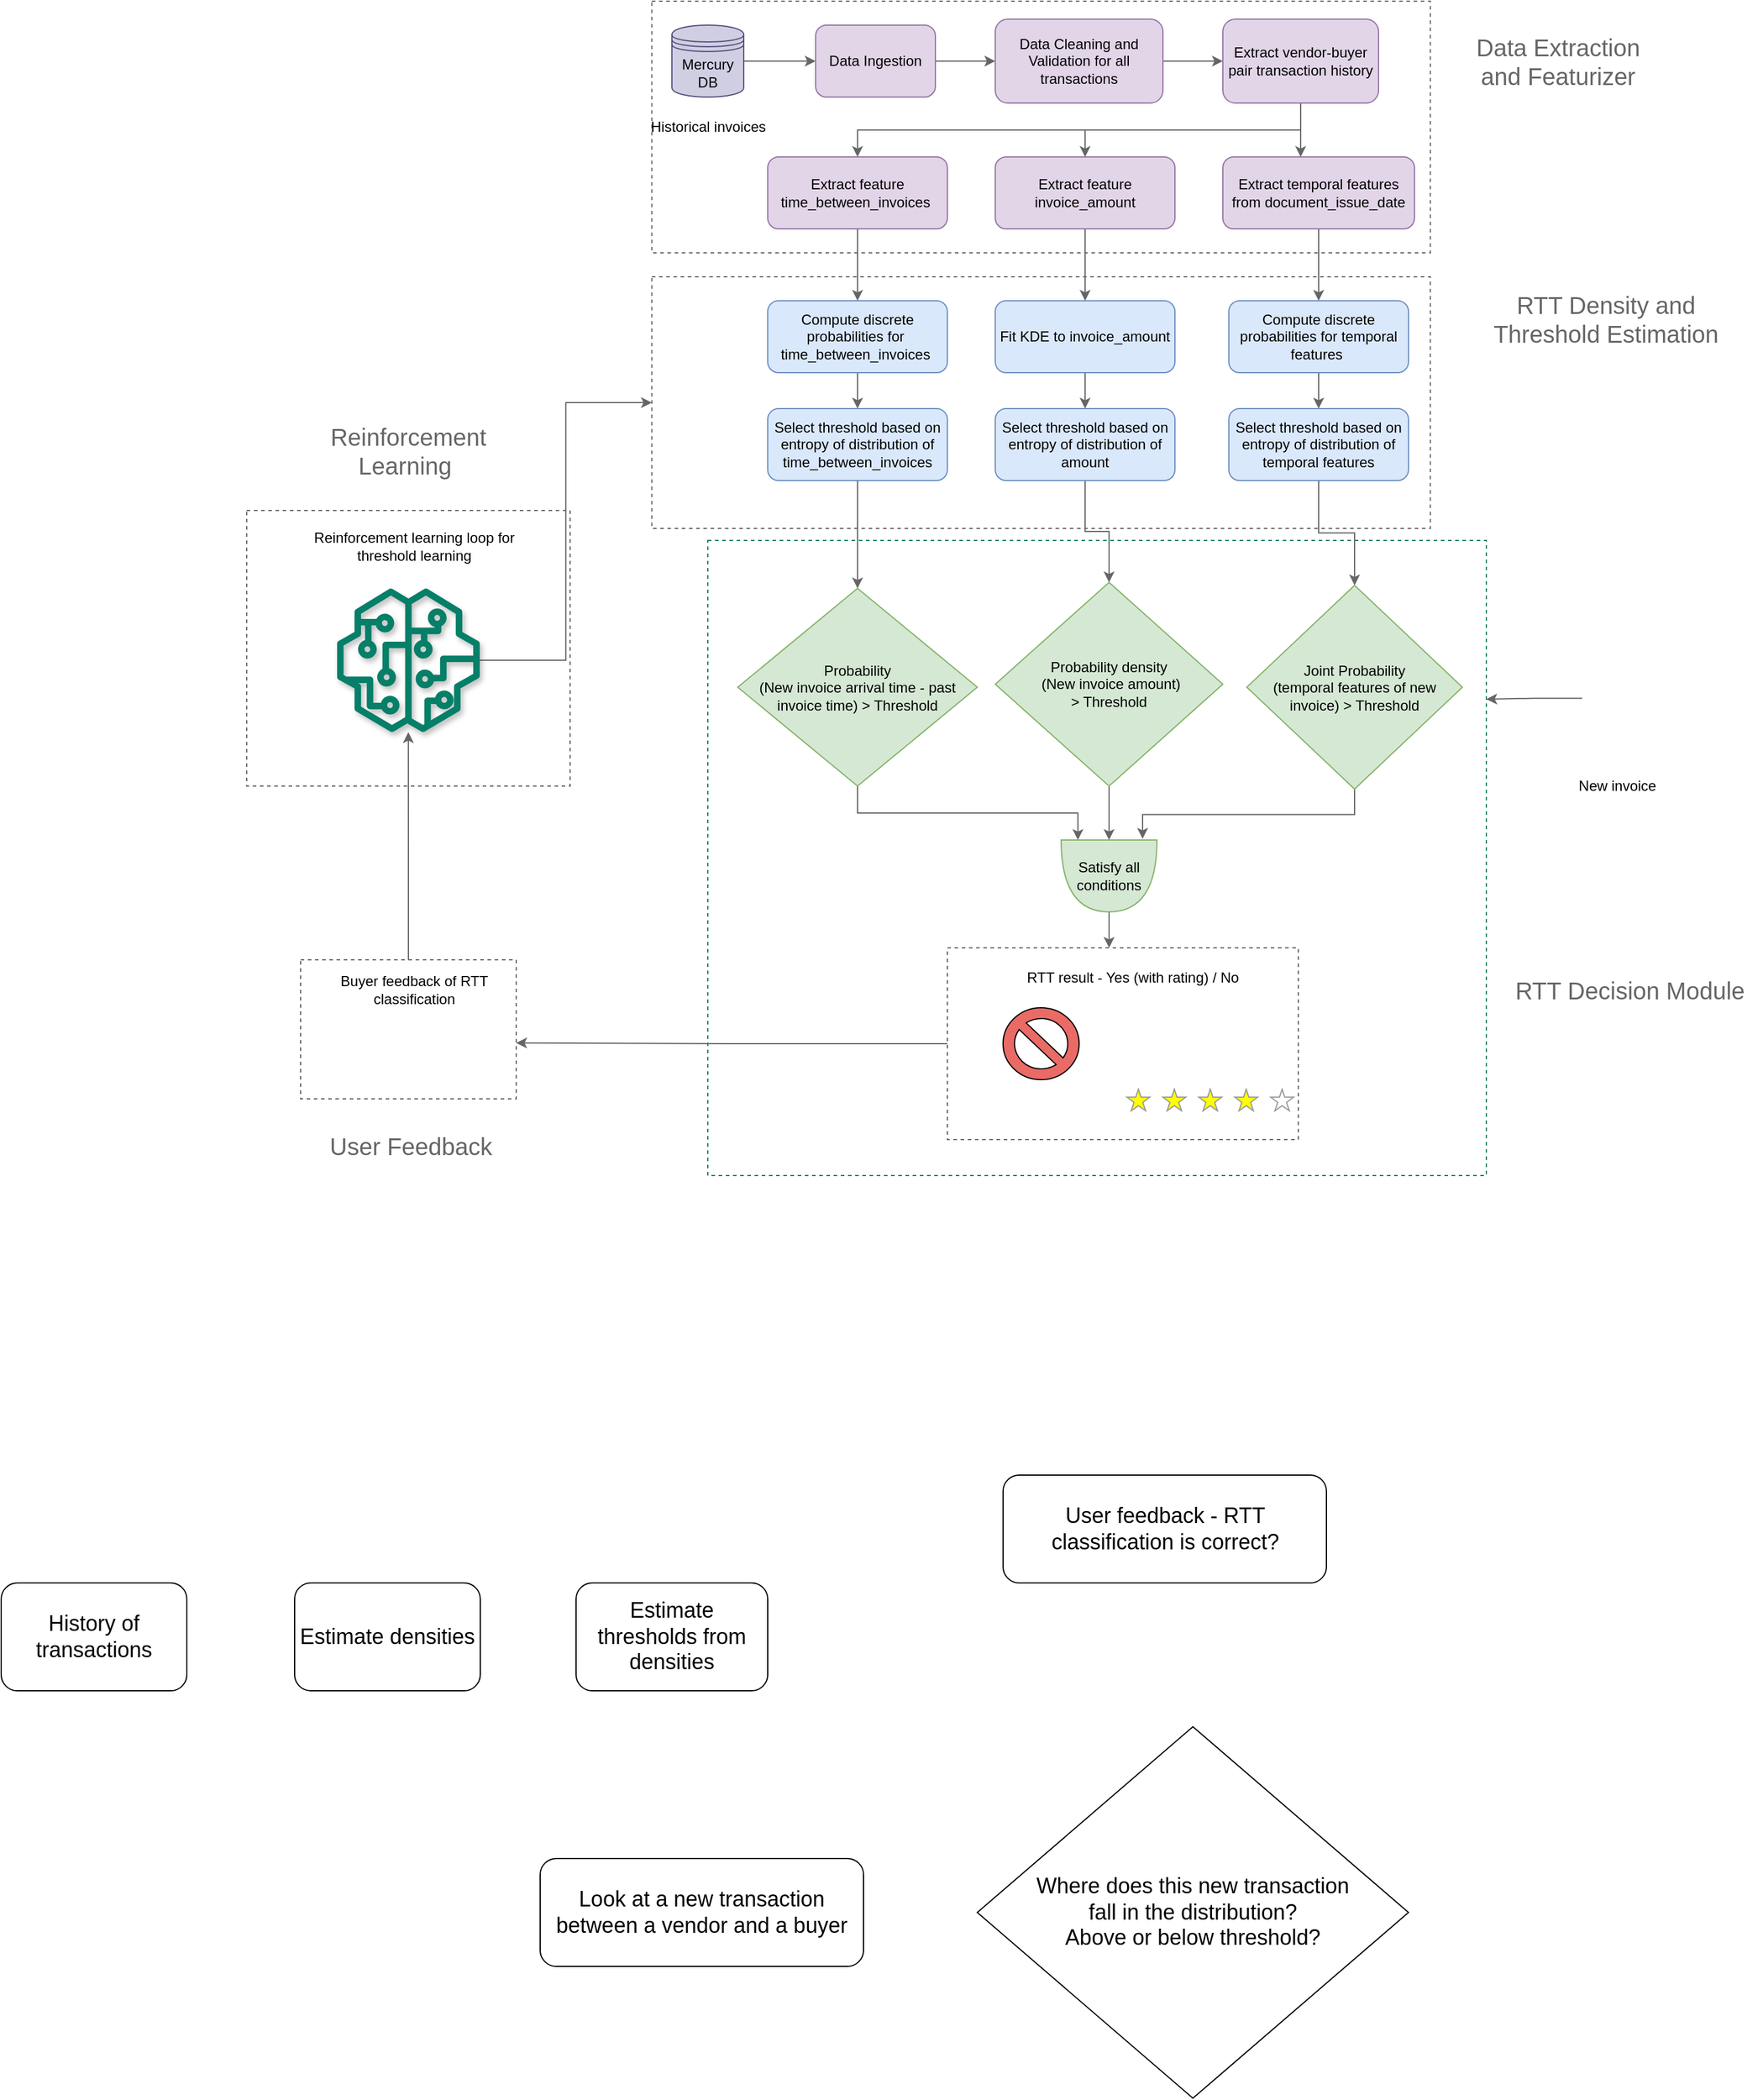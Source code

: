 <mxfile version="20.8.1" type="github">
  <diagram id="jMy0ykbAIKn8LCZmr7I-" name="Page-1">
    <mxGraphModel dx="2764" dy="1112" grid="1" gridSize="10" guides="1" tooltips="1" connect="1" arrows="1" fold="1" page="1" pageScale="1" pageWidth="850" pageHeight="1100" math="0" shadow="0">
      <root>
        <mxCell id="0" />
        <mxCell id="1" parent="0" />
        <mxCell id="EQqH4Co6svBI0GmpRuIl-45" value="" style="rounded=0;whiteSpace=wrap;html=1;dashed=1;labelBackgroundColor=none;strokeWidth=1;fillColor=none;strokeColor=#666666;" parent="1" vertex="1">
          <mxGeometry x="53.25" y="40" width="650" height="210" as="geometry" />
        </mxCell>
        <mxCell id="EQqH4Co6svBI0GmpRuIl-46" value="" style="rounded=0;whiteSpace=wrap;html=1;dashed=1;labelBackgroundColor=none;strokeWidth=1;fillColor=none;strokeColor=#067F68;" parent="1" vertex="1">
          <mxGeometry x="100" y="490" width="650" height="530" as="geometry" />
        </mxCell>
        <mxCell id="EQqH4Co6svBI0GmpRuIl-79" style="edgeStyle=orthogonalEdgeStyle;rounded=0;orthogonalLoop=1;jettySize=auto;html=1;entryX=1;entryY=0.598;entryDx=0;entryDy=0;entryPerimeter=0;strokeColor=#666666;fontColor=#000000;" parent="1" source="EQqH4Co6svBI0GmpRuIl-50" target="EQqH4Co6svBI0GmpRuIl-54" edge="1">
          <mxGeometry relative="1" as="geometry" />
        </mxCell>
        <mxCell id="EQqH4Co6svBI0GmpRuIl-50" value="" style="rounded=0;whiteSpace=wrap;html=1;dashed=1;labelBackgroundColor=none;strokeWidth=1;fillColor=none;strokeColor=#666666;align=left;" parent="1" vertex="1">
          <mxGeometry x="300" y="830" width="293" height="160" as="geometry" />
        </mxCell>
        <mxCell id="EQqH4Co6svBI0GmpRuIl-48" value="" style="rounded=0;whiteSpace=wrap;html=1;dashed=1;labelBackgroundColor=none;strokeWidth=1;fillColor=none;strokeColor=#666666;" parent="1" vertex="1">
          <mxGeometry x="53.25" y="270" width="650" height="210" as="geometry" />
        </mxCell>
        <mxCell id="EQqH4Co6svBI0GmpRuIl-81" style="edgeStyle=orthogonalEdgeStyle;rounded=0;orthogonalLoop=1;jettySize=auto;html=1;entryX=0;entryY=0.5;entryDx=0;entryDy=0;strokeColor=#666666;fontColor=#000000;" parent="1" source="EQqH4Co6svBI0GmpRuIl-1" target="EQqH4Co6svBI0GmpRuIl-4" edge="1">
          <mxGeometry relative="1" as="geometry" />
        </mxCell>
        <mxCell id="EQqH4Co6svBI0GmpRuIl-1" value="Data Ingestion" style="rounded=1;whiteSpace=wrap;html=1;fillColor=#e1d5e7;strokeColor=#9673a6;" parent="1" vertex="1">
          <mxGeometry x="190" y="60" width="100" height="60" as="geometry" />
        </mxCell>
        <mxCell id="EQqH4Co6svBI0GmpRuIl-80" style="edgeStyle=orthogonalEdgeStyle;rounded=0;orthogonalLoop=1;jettySize=auto;html=1;strokeColor=#666666;fontColor=#000000;" parent="1" source="EQqH4Co6svBI0GmpRuIl-3" target="EQqH4Co6svBI0GmpRuIl-1" edge="1">
          <mxGeometry relative="1" as="geometry" />
        </mxCell>
        <mxCell id="EQqH4Co6svBI0GmpRuIl-3" value="Mercury DB" style="shape=datastore;whiteSpace=wrap;html=1;fillColor=#d0cee2;strokeColor=#56517e;" parent="1" vertex="1">
          <mxGeometry x="70" y="60" width="60" height="60" as="geometry" />
        </mxCell>
        <mxCell id="EQqH4Co6svBI0GmpRuIl-82" style="edgeStyle=orthogonalEdgeStyle;rounded=0;orthogonalLoop=1;jettySize=auto;html=1;entryX=0;entryY=0.5;entryDx=0;entryDy=0;strokeColor=#666666;fontColor=#000000;" parent="1" source="EQqH4Co6svBI0GmpRuIl-4" target="EQqH4Co6svBI0GmpRuIl-5" edge="1">
          <mxGeometry relative="1" as="geometry" />
        </mxCell>
        <mxCell id="EQqH4Co6svBI0GmpRuIl-4" value="Data Cleaning and Validation for all transactions" style="rounded=1;whiteSpace=wrap;html=1;fillColor=#e1d5e7;strokeColor=#9673a6;" parent="1" vertex="1">
          <mxGeometry x="340" y="55" width="140" height="70" as="geometry" />
        </mxCell>
        <mxCell id="EQqH4Co6svBI0GmpRuIl-83" style="edgeStyle=orthogonalEdgeStyle;rounded=0;orthogonalLoop=1;jettySize=auto;html=1;entryX=0.406;entryY=0;entryDx=0;entryDy=0;entryPerimeter=0;strokeColor=#666666;fontColor=#000000;" parent="1" source="EQqH4Co6svBI0GmpRuIl-5" target="EQqH4Co6svBI0GmpRuIl-7" edge="1">
          <mxGeometry relative="1" as="geometry" />
        </mxCell>
        <mxCell id="EQqH4Co6svBI0GmpRuIl-84" style="edgeStyle=orthogonalEdgeStyle;rounded=0;orthogonalLoop=1;jettySize=auto;html=1;exitX=0.5;exitY=1;exitDx=0;exitDy=0;strokeColor=#666666;fontColor=#000000;" parent="1" source="EQqH4Co6svBI0GmpRuIl-5" target="EQqH4Co6svBI0GmpRuIl-6" edge="1">
          <mxGeometry relative="1" as="geometry" />
        </mxCell>
        <mxCell id="EQqH4Co6svBI0GmpRuIl-85" style="edgeStyle=orthogonalEdgeStyle;rounded=0;orthogonalLoop=1;jettySize=auto;html=1;exitX=0.5;exitY=1;exitDx=0;exitDy=0;entryX=0.5;entryY=0;entryDx=0;entryDy=0;strokeColor=#666666;fontColor=#000000;" parent="1" source="EQqH4Co6svBI0GmpRuIl-5" target="EQqH4Co6svBI0GmpRuIl-9" edge="1">
          <mxGeometry relative="1" as="geometry" />
        </mxCell>
        <mxCell id="EQqH4Co6svBI0GmpRuIl-5" value="Extract vendor-buyer pair transaction history" style="rounded=1;whiteSpace=wrap;html=1;fillColor=#e1d5e7;strokeColor=#9673a6;" parent="1" vertex="1">
          <mxGeometry x="530" y="55" width="130" height="70" as="geometry" />
        </mxCell>
        <mxCell id="EQqH4Co6svBI0GmpRuIl-87" style="edgeStyle=orthogonalEdgeStyle;rounded=0;orthogonalLoop=1;jettySize=auto;html=1;entryX=0.5;entryY=0;entryDx=0;entryDy=0;strokeColor=#666666;fontColor=#000000;" parent="1" source="EQqH4Co6svBI0GmpRuIl-6" target="EQqH4Co6svBI0GmpRuIl-10" edge="1">
          <mxGeometry relative="1" as="geometry" />
        </mxCell>
        <mxCell id="EQqH4Co6svBI0GmpRuIl-6" value="Extract feature time_between_invoices&amp;nbsp;" style="rounded=1;whiteSpace=wrap;html=1;fillColor=#e1d5e7;strokeColor=#9673a6;" parent="1" vertex="1">
          <mxGeometry x="150" y="170" width="150" height="60" as="geometry" />
        </mxCell>
        <mxCell id="EQqH4Co6svBI0GmpRuIl-89" style="edgeStyle=orthogonalEdgeStyle;rounded=0;orthogonalLoop=1;jettySize=auto;html=1;entryX=0.5;entryY=0;entryDx=0;entryDy=0;strokeColor=#666666;fontColor=#000000;" parent="1" source="EQqH4Co6svBI0GmpRuIl-7" target="EQqH4Co6svBI0GmpRuIl-11" edge="1">
          <mxGeometry relative="1" as="geometry" />
        </mxCell>
        <mxCell id="EQqH4Co6svBI0GmpRuIl-7" value="Extract temporal features from document_issue_date" style="rounded=1;whiteSpace=wrap;html=1;fillColor=#e1d5e7;strokeColor=#9673a6;" parent="1" vertex="1">
          <mxGeometry x="530" y="170" width="160" height="60" as="geometry" />
        </mxCell>
        <mxCell id="EQqH4Co6svBI0GmpRuIl-92" style="edgeStyle=orthogonalEdgeStyle;rounded=0;orthogonalLoop=1;jettySize=auto;html=1;strokeColor=#666666;fontColor=#000000;" parent="1" source="EQqH4Co6svBI0GmpRuIl-8" target="EQqH4Co6svBI0GmpRuIl-14" edge="1">
          <mxGeometry relative="1" as="geometry" />
        </mxCell>
        <mxCell id="EQqH4Co6svBI0GmpRuIl-8" value="Fit KDE to invoice_amount" style="rounded=1;whiteSpace=wrap;html=1;fillColor=#dae8fc;strokeColor=#6c8ebf;" parent="1" vertex="1">
          <mxGeometry x="340" y="290" width="150" height="60" as="geometry" />
        </mxCell>
        <mxCell id="EQqH4Co6svBI0GmpRuIl-88" style="edgeStyle=orthogonalEdgeStyle;rounded=0;orthogonalLoop=1;jettySize=auto;html=1;entryX=0.5;entryY=0;entryDx=0;entryDy=0;strokeColor=#666666;fontColor=#000000;" parent="1" source="EQqH4Co6svBI0GmpRuIl-9" target="EQqH4Co6svBI0GmpRuIl-8" edge="1">
          <mxGeometry relative="1" as="geometry" />
        </mxCell>
        <mxCell id="EQqH4Co6svBI0GmpRuIl-9" value="Extract feature invoice_amount" style="rounded=1;whiteSpace=wrap;html=1;fillColor=#e1d5e7;strokeColor=#9673a6;" parent="1" vertex="1">
          <mxGeometry x="340" y="170" width="150" height="60" as="geometry" />
        </mxCell>
        <mxCell id="EQqH4Co6svBI0GmpRuIl-91" style="edgeStyle=orthogonalEdgeStyle;rounded=0;orthogonalLoop=1;jettySize=auto;html=1;entryX=0.5;entryY=0;entryDx=0;entryDy=0;strokeColor=#666666;fontColor=#000000;" parent="1" source="EQqH4Co6svBI0GmpRuIl-10" target="EQqH4Co6svBI0GmpRuIl-12" edge="1">
          <mxGeometry relative="1" as="geometry" />
        </mxCell>
        <mxCell id="EQqH4Co6svBI0GmpRuIl-10" value="Compute discrete probabilities for&amp;nbsp; time_between_invoices&amp;nbsp;" style="rounded=1;whiteSpace=wrap;html=1;fillColor=#dae8fc;strokeColor=#6c8ebf;" parent="1" vertex="1">
          <mxGeometry x="150" y="290" width="150" height="60" as="geometry" />
        </mxCell>
        <mxCell id="EQqH4Co6svBI0GmpRuIl-93" style="edgeStyle=orthogonalEdgeStyle;rounded=0;orthogonalLoop=1;jettySize=auto;html=1;strokeColor=#666666;fontColor=#000000;" parent="1" source="EQqH4Co6svBI0GmpRuIl-11" target="EQqH4Co6svBI0GmpRuIl-13" edge="1">
          <mxGeometry relative="1" as="geometry" />
        </mxCell>
        <mxCell id="EQqH4Co6svBI0GmpRuIl-11" value="Compute discrete probabilities for temporal features&amp;nbsp;" style="rounded=1;whiteSpace=wrap;html=1;fillColor=#dae8fc;strokeColor=#6c8ebf;" parent="1" vertex="1">
          <mxGeometry x="535" y="290" width="150" height="60" as="geometry" />
        </mxCell>
        <mxCell id="EQqH4Co6svBI0GmpRuIl-94" style="edgeStyle=orthogonalEdgeStyle;rounded=0;orthogonalLoop=1;jettySize=auto;html=1;entryX=0.5;entryY=0;entryDx=0;entryDy=0;strokeColor=#666666;fontColor=#000000;" parent="1" source="EQqH4Co6svBI0GmpRuIl-12" target="EQqH4Co6svBI0GmpRuIl-15" edge="1">
          <mxGeometry relative="1" as="geometry" />
        </mxCell>
        <mxCell id="EQqH4Co6svBI0GmpRuIl-12" value="Select threshold based on entropy of distribution of time_between_invoices" style="rounded=1;whiteSpace=wrap;html=1;fillColor=#dae8fc;strokeColor=#6c8ebf;" parent="1" vertex="1">
          <mxGeometry x="150" y="380" width="150" height="60" as="geometry" />
        </mxCell>
        <mxCell id="EQqH4Co6svBI0GmpRuIl-96" style="edgeStyle=orthogonalEdgeStyle;rounded=0;orthogonalLoop=1;jettySize=auto;html=1;entryX=0.5;entryY=0;entryDx=0;entryDy=0;strokeColor=#666666;fontColor=#000000;" parent="1" source="EQqH4Co6svBI0GmpRuIl-13" target="EQqH4Co6svBI0GmpRuIl-16" edge="1">
          <mxGeometry relative="1" as="geometry" />
        </mxCell>
        <mxCell id="EQqH4Co6svBI0GmpRuIl-13" value="Select threshold based on entropy of distribution of temporal features" style="rounded=1;whiteSpace=wrap;html=1;fillColor=#dae8fc;strokeColor=#6c8ebf;" parent="1" vertex="1">
          <mxGeometry x="535" y="380" width="150" height="60" as="geometry" />
        </mxCell>
        <mxCell id="EQqH4Co6svBI0GmpRuIl-95" style="edgeStyle=orthogonalEdgeStyle;rounded=0;orthogonalLoop=1;jettySize=auto;html=1;strokeColor=#666666;fontColor=#000000;" parent="1" source="EQqH4Co6svBI0GmpRuIl-14" target="EQqH4Co6svBI0GmpRuIl-19" edge="1">
          <mxGeometry relative="1" as="geometry" />
        </mxCell>
        <mxCell id="EQqH4Co6svBI0GmpRuIl-14" value="Select threshold based on entropy of distribution of amount" style="rounded=1;whiteSpace=wrap;html=1;fillColor=#dae8fc;strokeColor=#6c8ebf;" parent="1" vertex="1">
          <mxGeometry x="340" y="380" width="150" height="60" as="geometry" />
        </mxCell>
        <mxCell id="EQqH4Co6svBI0GmpRuIl-38" style="edgeStyle=orthogonalEdgeStyle;rounded=0;orthogonalLoop=1;jettySize=auto;html=1;exitX=0.5;exitY=1;exitDx=0;exitDy=0;entryX=0;entryY=0.825;entryDx=0;entryDy=0;entryPerimeter=0;strokeColor=#666666;" parent="1" source="EQqH4Co6svBI0GmpRuIl-15" target="EQqH4Co6svBI0GmpRuIl-27" edge="1">
          <mxGeometry relative="1" as="geometry" />
        </mxCell>
        <mxCell id="EQqH4Co6svBI0GmpRuIl-15" value="Probability&lt;br&gt;(New invoice arrival time - past invoice time) &amp;gt; Threshold" style="rhombus;whiteSpace=wrap;html=1;fillColor=#d5e8d4;strokeColor=#82b366;" parent="1" vertex="1">
          <mxGeometry x="125" y="530" width="200" height="165" as="geometry" />
        </mxCell>
        <mxCell id="EQqH4Co6svBI0GmpRuIl-39" style="edgeStyle=orthogonalEdgeStyle;rounded=0;orthogonalLoop=1;jettySize=auto;html=1;exitX=0.5;exitY=1;exitDx=0;exitDy=0;entryX=-0.017;entryY=0.15;entryDx=0;entryDy=0;entryPerimeter=0;strokeColor=#666666;" parent="1" source="EQqH4Co6svBI0GmpRuIl-16" target="EQqH4Co6svBI0GmpRuIl-27" edge="1">
          <mxGeometry relative="1" as="geometry" />
        </mxCell>
        <mxCell id="EQqH4Co6svBI0GmpRuIl-16" value="Joint Probability&lt;br&gt;(temporal features of new invoice) &amp;gt; Threshold" style="rhombus;whiteSpace=wrap;html=1;fillColor=#d5e8d4;strokeColor=#82b366;" parent="1" vertex="1">
          <mxGeometry x="550" y="527.5" width="180" height="170" as="geometry" />
        </mxCell>
        <mxCell id="EQqH4Co6svBI0GmpRuIl-37" style="edgeStyle=orthogonalEdgeStyle;rounded=0;orthogonalLoop=1;jettySize=auto;html=1;exitX=0.5;exitY=1;exitDx=0;exitDy=0;entryX=0;entryY=0.5;entryDx=0;entryDy=0;entryPerimeter=0;strokeColor=#666666;" parent="1" source="EQqH4Co6svBI0GmpRuIl-19" target="EQqH4Co6svBI0GmpRuIl-27" edge="1">
          <mxGeometry relative="1" as="geometry" />
        </mxCell>
        <mxCell id="EQqH4Co6svBI0GmpRuIl-19" value="Probability density&lt;br&gt;&amp;nbsp;(New invoice amount) &lt;br&gt;&amp;gt; Threshold" style="rhombus;whiteSpace=wrap;html=1;fillColor=#d5e8d4;strokeColor=#82b366;" parent="1" vertex="1">
          <mxGeometry x="340" y="525" width="190" height="170" as="geometry" />
        </mxCell>
        <mxCell id="EQqH4Co6svBI0GmpRuIl-22" value="New invoice" style="text;html=1;align=center;verticalAlign=middle;resizable=0;points=[];autosize=1;strokeColor=none;fillColor=none;" parent="1" vertex="1">
          <mxGeometry x="814" y="680" width="90" height="30" as="geometry" />
        </mxCell>
        <mxCell id="EQqH4Co6svBI0GmpRuIl-24" style="edgeStyle=orthogonalEdgeStyle;rounded=0;orthogonalLoop=1;jettySize=auto;html=1;exitX=0.5;exitY=1;exitDx=0;exitDy=0;" parent="1" source="EQqH4Co6svBI0GmpRuIl-19" target="EQqH4Co6svBI0GmpRuIl-19" edge="1">
          <mxGeometry relative="1" as="geometry" />
        </mxCell>
        <mxCell id="EQqH4Co6svBI0GmpRuIl-75" style="edgeStyle=orthogonalEdgeStyle;rounded=0;orthogonalLoop=1;jettySize=auto;html=1;entryX=0.461;entryY=0;entryDx=0;entryDy=0;entryPerimeter=0;strokeColor=#666666;fontColor=#000000;" parent="1" source="EQqH4Co6svBI0GmpRuIl-27" target="EQqH4Co6svBI0GmpRuIl-50" edge="1">
          <mxGeometry relative="1" as="geometry" />
        </mxCell>
        <mxCell id="EQqH4Co6svBI0GmpRuIl-27" value="Satisfy all conditions" style="shape=or;whiteSpace=wrap;html=1;direction=south;fillColor=#d5e8d4;strokeColor=#82b366;" parent="1" vertex="1">
          <mxGeometry x="395" y="740" width="80" height="60" as="geometry" />
        </mxCell>
        <mxCell id="EQqH4Co6svBI0GmpRuIl-35" value="" style="shape=image;html=1;verticalAlign=top;verticalLabelPosition=bottom;labelBackgroundColor=#ffffff;imageAspect=0;aspect=fixed;image=https://cdn4.iconfinder.com/data/icons/web-ui-color/128/Checkmark-128.png" parent="1" vertex="1">
          <mxGeometry x="490" y="880" width="60" height="60" as="geometry" />
        </mxCell>
        <mxCell id="EQqH4Co6svBI0GmpRuIl-40" value="" style="verticalLabelPosition=bottom;verticalAlign=top;html=1;shape=mxgraph.basic.no_symbol;fillColor=#EA6B66;" parent="1" vertex="1">
          <mxGeometry x="346.5" y="880" width="63.5" height="60" as="geometry" />
        </mxCell>
        <mxCell id="EQqH4Co6svBI0GmpRuIl-42" value="" style="verticalLabelPosition=bottom;shadow=0;dashed=0;align=center;html=1;verticalAlign=top;strokeWidth=1;shape=mxgraph.mockup.misc.rating;strokeColor=#999999;fillColor=#ffff00;emptyFillColor=#ffffff;grade=4;ratingScale=5;ratingStyle=star;" parent="1" vertex="1">
          <mxGeometry x="450" y="948" width="140" height="20" as="geometry" />
        </mxCell>
        <mxCell id="EQqH4Co6svBI0GmpRuIl-52" value="" style="shape=image;html=1;verticalAlign=top;verticalLabelPosition=bottom;labelBackgroundColor=#ffffff;imageAspect=0;aspect=fixed;image=https://cdn4.iconfinder.com/data/icons/evil-icons-user-interface/64/like-128.png;dashed=1;strokeWidth=1;fillColor=none;direction=west;" parent="1" vertex="1">
          <mxGeometry x="-142" y="890" width="70" height="70" as="geometry" />
        </mxCell>
        <mxCell id="EQqH4Co6svBI0GmpRuIl-53" value="" style="shape=image;html=1;verticalAlign=top;verticalLabelPosition=bottom;labelBackgroundColor=#ffffff;imageAspect=0;aspect=fixed;image=https://cdn4.iconfinder.com/data/icons/evil-icons-user-interface/64/like-128.png;dashed=1;strokeWidth=1;fillColor=none;" parent="1" vertex="1">
          <mxGeometry x="-220" y="880" width="70" height="70" as="geometry" />
        </mxCell>
        <mxCell id="EQqH4Co6svBI0GmpRuIl-64" style="edgeStyle=orthogonalEdgeStyle;rounded=0;orthogonalLoop=1;jettySize=auto;html=1;exitX=0.5;exitY=0;exitDx=0;exitDy=0;fontColor=#A680B8;strokeColor=#666666;" parent="1" source="EQqH4Co6svBI0GmpRuIl-54" target="EQqH4Co6svBI0GmpRuIl-57" edge="1">
          <mxGeometry relative="1" as="geometry" />
        </mxCell>
        <mxCell id="EQqH4Co6svBI0GmpRuIl-54" value="" style="rounded=0;whiteSpace=wrap;html=1;dashed=1;labelBackgroundColor=none;strokeWidth=1;fillColor=none;strokeColor=#666666;" parent="1" vertex="1">
          <mxGeometry x="-240" y="840" width="180" height="116" as="geometry" />
        </mxCell>
        <mxCell id="EQqH4Co6svBI0GmpRuIl-66" style="edgeStyle=orthogonalEdgeStyle;rounded=0;orthogonalLoop=1;jettySize=auto;html=1;entryX=0;entryY=0.5;entryDx=0;entryDy=0;fontColor=#A680B8;strokeColor=#666666;" parent="1" source="EQqH4Co6svBI0GmpRuIl-57" target="EQqH4Co6svBI0GmpRuIl-48" edge="1">
          <mxGeometry relative="1" as="geometry" />
        </mxCell>
        <mxCell id="EQqH4Co6svBI0GmpRuIl-57" value="" style="sketch=0;outlineConnect=0;fontColor=#232F3E;gradientColor=none;fillColor=#067F68;strokeColor=none;dashed=0;verticalLabelPosition=bottom;verticalAlign=top;align=center;html=1;fontSize=12;fontStyle=0;aspect=fixed;pointerEvents=1;shape=mxgraph.aws4.sagemaker_model;rounded=0;shadow=1;glass=1;labelBackgroundColor=none;strokeWidth=1;" parent="1" vertex="1">
          <mxGeometry x="-210" y="530" width="120" height="120" as="geometry" />
        </mxCell>
        <mxCell id="EQqH4Co6svBI0GmpRuIl-100" style="edgeStyle=orthogonalEdgeStyle;rounded=0;orthogonalLoop=1;jettySize=auto;html=1;entryX=1;entryY=0.25;entryDx=0;entryDy=0;strokeColor=#666666;fontColor=#000000;" parent="1" source="EQqH4Co6svBI0GmpRuIl-61" target="EQqH4Co6svBI0GmpRuIl-46" edge="1">
          <mxGeometry relative="1" as="geometry" />
        </mxCell>
        <mxCell id="EQqH4Co6svBI0GmpRuIl-61" value="" style="shape=image;html=1;verticalAlign=top;verticalLabelPosition=bottom;labelBackgroundColor=#ffffff;imageAspect=0;aspect=fixed;image=https://cdn2.iconfinder.com/data/icons/business-and-economy/256/business_economic_finance_interprise_company_invoice-128.png;rounded=0;shadow=1;glass=1;dashed=1;sketch=1;strokeColor=#666666;strokeWidth=1;fontColor=#A680B8;fillColor=#000000;" parent="1" vertex="1">
          <mxGeometry x="830" y="573.5" width="96.5" height="96.5" as="geometry" />
        </mxCell>
        <mxCell id="EQqH4Co6svBI0GmpRuIl-68" value="&lt;font color=&quot;#000000&quot;&gt;Historical invoices&lt;/font&gt;" style="text;html=1;align=center;verticalAlign=middle;resizable=0;points=[];autosize=1;strokeColor=none;fillColor=none;fontColor=#A680B8;rounded=0;shadow=1;glass=1;dashed=1;labelBackgroundColor=none;sketch=1;strokeWidth=1;" parent="1" vertex="1">
          <mxGeometry x="40" y="130" width="120" height="30" as="geometry" />
        </mxCell>
        <mxCell id="EQqH4Co6svBI0GmpRuIl-71" value="RTT result - Yes (with rating) / No" style="text;html=1;strokeColor=none;fillColor=none;align=center;verticalAlign=middle;whiteSpace=wrap;rounded=0;shadow=1;glass=1;dashed=1;labelBackgroundColor=none;sketch=1;strokeWidth=1;fontColor=#000000;" parent="1" vertex="1">
          <mxGeometry x="360" y="840" width="190" height="30" as="geometry" />
        </mxCell>
        <mxCell id="EQqH4Co6svBI0GmpRuIl-72" value="Buyer feedback of RTT classification" style="text;html=1;strokeColor=none;fillColor=none;align=center;verticalAlign=middle;whiteSpace=wrap;rounded=0;shadow=1;glass=1;dashed=1;labelBackgroundColor=none;sketch=1;strokeWidth=1;fontColor=#000000;" parent="1" vertex="1">
          <mxGeometry x="-240" y="850" width="190" height="30" as="geometry" />
        </mxCell>
        <mxCell id="EQqH4Co6svBI0GmpRuIl-73" value="" style="rounded=0;whiteSpace=wrap;html=1;shadow=0;glass=0;dashed=1;labelBackgroundColor=none;strokeColor=#666666;strokeWidth=1;fontColor=#000000;fillColor=none;" parent="1" vertex="1">
          <mxGeometry x="-285" y="465" width="270" height="230" as="geometry" />
        </mxCell>
        <mxCell id="EQqH4Co6svBI0GmpRuIl-74" value="Reinforcement learning loop for threshold learning" style="text;html=1;strokeColor=none;fillColor=none;align=center;verticalAlign=middle;whiteSpace=wrap;rounded=0;shadow=0;glass=0;dashed=1;labelBackgroundColor=none;sketch=0;strokeWidth=1;fontColor=#000000;" parent="1" vertex="1">
          <mxGeometry x="-230" y="480" width="170" height="30" as="geometry" />
        </mxCell>
        <mxCell id="EQqH4Co6svBI0GmpRuIl-112" value="&lt;font color=&quot;#666666&quot;&gt;&lt;span style=&quot;font-size: 20px;&quot;&gt;Data Extraction and Featurizer&lt;/span&gt;&lt;/font&gt;" style="text;html=1;strokeColor=none;fillColor=none;align=center;verticalAlign=middle;whiteSpace=wrap;rounded=0;shadow=0;glass=0;dashed=1;labelBackgroundColor=none;sketch=0;strokeWidth=1;fontColor=#000000;" parent="1" vertex="1">
          <mxGeometry x="730" y="75" width="160" height="30" as="geometry" />
        </mxCell>
        <mxCell id="EQqH4Co6svBI0GmpRuIl-113" value="&lt;font color=&quot;#666666&quot; style=&quot;font-size: 20px;&quot;&gt;RTT Density and Threshold Estimation&lt;/font&gt;" style="text;html=1;strokeColor=none;fillColor=none;align=center;verticalAlign=middle;whiteSpace=wrap;rounded=0;shadow=0;glass=0;dashed=1;labelBackgroundColor=none;sketch=0;strokeWidth=1;fontColor=#000000;" parent="1" vertex="1">
          <mxGeometry x="740" y="290" width="220" height="30" as="geometry" />
        </mxCell>
        <mxCell id="EQqH4Co6svBI0GmpRuIl-115" value="&lt;font color=&quot;#666666&quot; style=&quot;font-size: 20px;&quot;&gt;RTT Decision Module&lt;/font&gt;" style="text;html=1;strokeColor=none;fillColor=none;align=center;verticalAlign=middle;whiteSpace=wrap;rounded=0;shadow=0;glass=0;dashed=1;labelBackgroundColor=none;sketch=0;strokeWidth=1;fontColor=#000000;" parent="1" vertex="1">
          <mxGeometry x="760" y="850" width="220" height="30" as="geometry" />
        </mxCell>
        <mxCell id="EQqH4Co6svBI0GmpRuIl-116" value="&lt;font color=&quot;#666666&quot; style=&quot;font-size: 20px;&quot;&gt;User Feedback&amp;nbsp;&lt;/font&gt;" style="text;html=1;strokeColor=none;fillColor=none;align=center;verticalAlign=middle;whiteSpace=wrap;rounded=0;shadow=0;glass=0;dashed=1;labelBackgroundColor=none;sketch=0;strokeWidth=1;fontColor=#000000;" parent="1" vertex="1">
          <mxGeometry x="-255" y="980" width="220" height="30" as="geometry" />
        </mxCell>
        <mxCell id="EQqH4Co6svBI0GmpRuIl-117" value="&lt;font color=&quot;#666666&quot; style=&quot;font-size: 20px;&quot;&gt;Reinforcement Learning&amp;nbsp;&lt;/font&gt;" style="text;html=1;strokeColor=none;fillColor=none;align=center;verticalAlign=middle;whiteSpace=wrap;rounded=0;shadow=0;glass=0;dashed=1;labelBackgroundColor=none;sketch=0;strokeWidth=1;fontColor=#000000;" parent="1" vertex="1">
          <mxGeometry x="-260" y="400" width="220" height="30" as="geometry" />
        </mxCell>
        <mxCell id="q2V4AzfevAqB4T1vLwUA-1" value="&lt;font style=&quot;font-size: 18px;&quot;&gt;Estimate densities&lt;/font&gt;" style="rounded=1;whiteSpace=wrap;html=1;" vertex="1" parent="1">
          <mxGeometry x="-245" y="1360" width="155" height="90" as="geometry" />
        </mxCell>
        <mxCell id="q2V4AzfevAqB4T1vLwUA-2" value="&lt;font style=&quot;font-size: 18px;&quot;&gt;Estimate thresholds from densities&lt;/font&gt;" style="rounded=1;whiteSpace=wrap;html=1;" vertex="1" parent="1">
          <mxGeometry x="-10" y="1360" width="160" height="90" as="geometry" />
        </mxCell>
        <mxCell id="q2V4AzfevAqB4T1vLwUA-4" value="&lt;font style=&quot;font-size: 18px;&quot;&gt;Look at a new transaction between a vendor and a buyer&lt;/font&gt;" style="rounded=1;whiteSpace=wrap;html=1;" vertex="1" parent="1">
          <mxGeometry x="-40" y="1590" width="270" height="90" as="geometry" />
        </mxCell>
        <mxCell id="q2V4AzfevAqB4T1vLwUA-5" value="&lt;font style=&quot;font-size: 18px;&quot;&gt;History of transactions&lt;/font&gt;" style="rounded=1;whiteSpace=wrap;html=1;" vertex="1" parent="1">
          <mxGeometry x="-490" y="1360" width="155" height="90" as="geometry" />
        </mxCell>
        <mxCell id="q2V4AzfevAqB4T1vLwUA-6" value="Where does this new transaction &lt;br&gt;fall in the distribution?&lt;br&gt;Above or below threshold?" style="rhombus;whiteSpace=wrap;html=1;fontSize=18;" vertex="1" parent="1">
          <mxGeometry x="325" y="1480" width="360" height="310" as="geometry" />
        </mxCell>
        <mxCell id="q2V4AzfevAqB4T1vLwUA-7" value="&lt;font style=&quot;font-size: 18px;&quot;&gt;User feedback - RTT classification is correct?&lt;/font&gt;" style="rounded=1;whiteSpace=wrap;html=1;" vertex="1" parent="1">
          <mxGeometry x="346.5" y="1270" width="270" height="90" as="geometry" />
        </mxCell>
      </root>
    </mxGraphModel>
  </diagram>
</mxfile>
